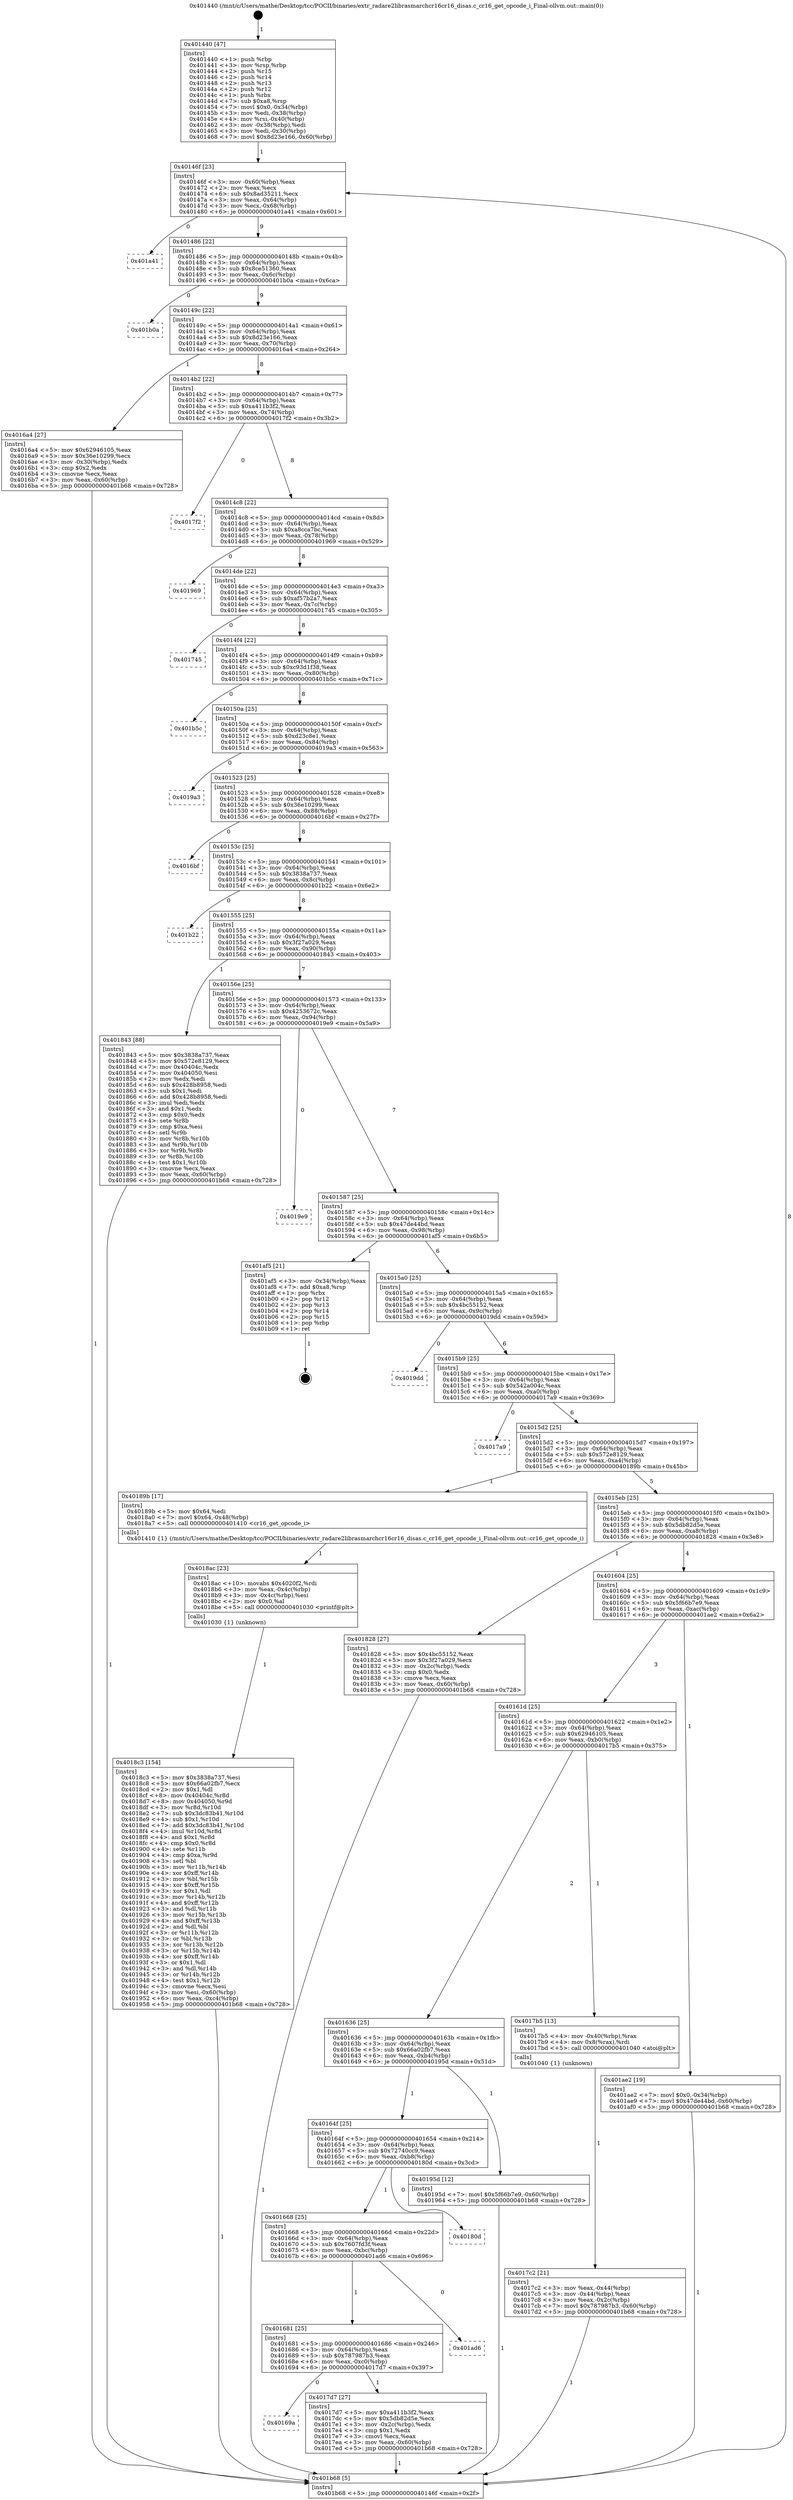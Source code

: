 digraph "0x401440" {
  label = "0x401440 (/mnt/c/Users/mathe/Desktop/tcc/POCII/binaries/extr_radare2librasmarchcr16cr16_disas.c_cr16_get_opcode_i_Final-ollvm.out::main(0))"
  labelloc = "t"
  node[shape=record]

  Entry [label="",width=0.3,height=0.3,shape=circle,fillcolor=black,style=filled]
  "0x40146f" [label="{
     0x40146f [23]\l
     | [instrs]\l
     &nbsp;&nbsp;0x40146f \<+3\>: mov -0x60(%rbp),%eax\l
     &nbsp;&nbsp;0x401472 \<+2\>: mov %eax,%ecx\l
     &nbsp;&nbsp;0x401474 \<+6\>: sub $0x8ad35211,%ecx\l
     &nbsp;&nbsp;0x40147a \<+3\>: mov %eax,-0x64(%rbp)\l
     &nbsp;&nbsp;0x40147d \<+3\>: mov %ecx,-0x68(%rbp)\l
     &nbsp;&nbsp;0x401480 \<+6\>: je 0000000000401a41 \<main+0x601\>\l
  }"]
  "0x401a41" [label="{
     0x401a41\l
  }", style=dashed]
  "0x401486" [label="{
     0x401486 [22]\l
     | [instrs]\l
     &nbsp;&nbsp;0x401486 \<+5\>: jmp 000000000040148b \<main+0x4b\>\l
     &nbsp;&nbsp;0x40148b \<+3\>: mov -0x64(%rbp),%eax\l
     &nbsp;&nbsp;0x40148e \<+5\>: sub $0x8ce51360,%eax\l
     &nbsp;&nbsp;0x401493 \<+3\>: mov %eax,-0x6c(%rbp)\l
     &nbsp;&nbsp;0x401496 \<+6\>: je 0000000000401b0a \<main+0x6ca\>\l
  }"]
  Exit [label="",width=0.3,height=0.3,shape=circle,fillcolor=black,style=filled,peripheries=2]
  "0x401b0a" [label="{
     0x401b0a\l
  }", style=dashed]
  "0x40149c" [label="{
     0x40149c [22]\l
     | [instrs]\l
     &nbsp;&nbsp;0x40149c \<+5\>: jmp 00000000004014a1 \<main+0x61\>\l
     &nbsp;&nbsp;0x4014a1 \<+3\>: mov -0x64(%rbp),%eax\l
     &nbsp;&nbsp;0x4014a4 \<+5\>: sub $0x8d23e166,%eax\l
     &nbsp;&nbsp;0x4014a9 \<+3\>: mov %eax,-0x70(%rbp)\l
     &nbsp;&nbsp;0x4014ac \<+6\>: je 00000000004016a4 \<main+0x264\>\l
  }"]
  "0x4018c3" [label="{
     0x4018c3 [154]\l
     | [instrs]\l
     &nbsp;&nbsp;0x4018c3 \<+5\>: mov $0x3838a737,%esi\l
     &nbsp;&nbsp;0x4018c8 \<+5\>: mov $0x66a02fb7,%ecx\l
     &nbsp;&nbsp;0x4018cd \<+2\>: mov $0x1,%dl\l
     &nbsp;&nbsp;0x4018cf \<+8\>: mov 0x40404c,%r8d\l
     &nbsp;&nbsp;0x4018d7 \<+8\>: mov 0x404050,%r9d\l
     &nbsp;&nbsp;0x4018df \<+3\>: mov %r8d,%r10d\l
     &nbsp;&nbsp;0x4018e2 \<+7\>: sub $0x3dc83b41,%r10d\l
     &nbsp;&nbsp;0x4018e9 \<+4\>: sub $0x1,%r10d\l
     &nbsp;&nbsp;0x4018ed \<+7\>: add $0x3dc83b41,%r10d\l
     &nbsp;&nbsp;0x4018f4 \<+4\>: imul %r10d,%r8d\l
     &nbsp;&nbsp;0x4018f8 \<+4\>: and $0x1,%r8d\l
     &nbsp;&nbsp;0x4018fc \<+4\>: cmp $0x0,%r8d\l
     &nbsp;&nbsp;0x401900 \<+4\>: sete %r11b\l
     &nbsp;&nbsp;0x401904 \<+4\>: cmp $0xa,%r9d\l
     &nbsp;&nbsp;0x401908 \<+3\>: setl %bl\l
     &nbsp;&nbsp;0x40190b \<+3\>: mov %r11b,%r14b\l
     &nbsp;&nbsp;0x40190e \<+4\>: xor $0xff,%r14b\l
     &nbsp;&nbsp;0x401912 \<+3\>: mov %bl,%r15b\l
     &nbsp;&nbsp;0x401915 \<+4\>: xor $0xff,%r15b\l
     &nbsp;&nbsp;0x401919 \<+3\>: xor $0x1,%dl\l
     &nbsp;&nbsp;0x40191c \<+3\>: mov %r14b,%r12b\l
     &nbsp;&nbsp;0x40191f \<+4\>: and $0xff,%r12b\l
     &nbsp;&nbsp;0x401923 \<+3\>: and %dl,%r11b\l
     &nbsp;&nbsp;0x401926 \<+3\>: mov %r15b,%r13b\l
     &nbsp;&nbsp;0x401929 \<+4\>: and $0xff,%r13b\l
     &nbsp;&nbsp;0x40192d \<+2\>: and %dl,%bl\l
     &nbsp;&nbsp;0x40192f \<+3\>: or %r11b,%r12b\l
     &nbsp;&nbsp;0x401932 \<+3\>: or %bl,%r13b\l
     &nbsp;&nbsp;0x401935 \<+3\>: xor %r13b,%r12b\l
     &nbsp;&nbsp;0x401938 \<+3\>: or %r15b,%r14b\l
     &nbsp;&nbsp;0x40193b \<+4\>: xor $0xff,%r14b\l
     &nbsp;&nbsp;0x40193f \<+3\>: or $0x1,%dl\l
     &nbsp;&nbsp;0x401942 \<+3\>: and %dl,%r14b\l
     &nbsp;&nbsp;0x401945 \<+3\>: or %r14b,%r12b\l
     &nbsp;&nbsp;0x401948 \<+4\>: test $0x1,%r12b\l
     &nbsp;&nbsp;0x40194c \<+3\>: cmovne %ecx,%esi\l
     &nbsp;&nbsp;0x40194f \<+3\>: mov %esi,-0x60(%rbp)\l
     &nbsp;&nbsp;0x401952 \<+6\>: mov %eax,-0xc4(%rbp)\l
     &nbsp;&nbsp;0x401958 \<+5\>: jmp 0000000000401b68 \<main+0x728\>\l
  }"]
  "0x4016a4" [label="{
     0x4016a4 [27]\l
     | [instrs]\l
     &nbsp;&nbsp;0x4016a4 \<+5\>: mov $0x62946105,%eax\l
     &nbsp;&nbsp;0x4016a9 \<+5\>: mov $0x36e10299,%ecx\l
     &nbsp;&nbsp;0x4016ae \<+3\>: mov -0x30(%rbp),%edx\l
     &nbsp;&nbsp;0x4016b1 \<+3\>: cmp $0x2,%edx\l
     &nbsp;&nbsp;0x4016b4 \<+3\>: cmovne %ecx,%eax\l
     &nbsp;&nbsp;0x4016b7 \<+3\>: mov %eax,-0x60(%rbp)\l
     &nbsp;&nbsp;0x4016ba \<+5\>: jmp 0000000000401b68 \<main+0x728\>\l
  }"]
  "0x4014b2" [label="{
     0x4014b2 [22]\l
     | [instrs]\l
     &nbsp;&nbsp;0x4014b2 \<+5\>: jmp 00000000004014b7 \<main+0x77\>\l
     &nbsp;&nbsp;0x4014b7 \<+3\>: mov -0x64(%rbp),%eax\l
     &nbsp;&nbsp;0x4014ba \<+5\>: sub $0xa411b3f2,%eax\l
     &nbsp;&nbsp;0x4014bf \<+3\>: mov %eax,-0x74(%rbp)\l
     &nbsp;&nbsp;0x4014c2 \<+6\>: je 00000000004017f2 \<main+0x3b2\>\l
  }"]
  "0x401b68" [label="{
     0x401b68 [5]\l
     | [instrs]\l
     &nbsp;&nbsp;0x401b68 \<+5\>: jmp 000000000040146f \<main+0x2f\>\l
  }"]
  "0x401440" [label="{
     0x401440 [47]\l
     | [instrs]\l
     &nbsp;&nbsp;0x401440 \<+1\>: push %rbp\l
     &nbsp;&nbsp;0x401441 \<+3\>: mov %rsp,%rbp\l
     &nbsp;&nbsp;0x401444 \<+2\>: push %r15\l
     &nbsp;&nbsp;0x401446 \<+2\>: push %r14\l
     &nbsp;&nbsp;0x401448 \<+2\>: push %r13\l
     &nbsp;&nbsp;0x40144a \<+2\>: push %r12\l
     &nbsp;&nbsp;0x40144c \<+1\>: push %rbx\l
     &nbsp;&nbsp;0x40144d \<+7\>: sub $0xa8,%rsp\l
     &nbsp;&nbsp;0x401454 \<+7\>: movl $0x0,-0x34(%rbp)\l
     &nbsp;&nbsp;0x40145b \<+3\>: mov %edi,-0x38(%rbp)\l
     &nbsp;&nbsp;0x40145e \<+4\>: mov %rsi,-0x40(%rbp)\l
     &nbsp;&nbsp;0x401462 \<+3\>: mov -0x38(%rbp),%edi\l
     &nbsp;&nbsp;0x401465 \<+3\>: mov %edi,-0x30(%rbp)\l
     &nbsp;&nbsp;0x401468 \<+7\>: movl $0x8d23e166,-0x60(%rbp)\l
  }"]
  "0x4018ac" [label="{
     0x4018ac [23]\l
     | [instrs]\l
     &nbsp;&nbsp;0x4018ac \<+10\>: movabs $0x4020f2,%rdi\l
     &nbsp;&nbsp;0x4018b6 \<+3\>: mov %eax,-0x4c(%rbp)\l
     &nbsp;&nbsp;0x4018b9 \<+3\>: mov -0x4c(%rbp),%esi\l
     &nbsp;&nbsp;0x4018bc \<+2\>: mov $0x0,%al\l
     &nbsp;&nbsp;0x4018be \<+5\>: call 0000000000401030 \<printf@plt\>\l
     | [calls]\l
     &nbsp;&nbsp;0x401030 \{1\} (unknown)\l
  }"]
  "0x4017f2" [label="{
     0x4017f2\l
  }", style=dashed]
  "0x4014c8" [label="{
     0x4014c8 [22]\l
     | [instrs]\l
     &nbsp;&nbsp;0x4014c8 \<+5\>: jmp 00000000004014cd \<main+0x8d\>\l
     &nbsp;&nbsp;0x4014cd \<+3\>: mov -0x64(%rbp),%eax\l
     &nbsp;&nbsp;0x4014d0 \<+5\>: sub $0xa8cca7bc,%eax\l
     &nbsp;&nbsp;0x4014d5 \<+3\>: mov %eax,-0x78(%rbp)\l
     &nbsp;&nbsp;0x4014d8 \<+6\>: je 0000000000401969 \<main+0x529\>\l
  }"]
  "0x40169a" [label="{
     0x40169a\l
  }", style=dashed]
  "0x401969" [label="{
     0x401969\l
  }", style=dashed]
  "0x4014de" [label="{
     0x4014de [22]\l
     | [instrs]\l
     &nbsp;&nbsp;0x4014de \<+5\>: jmp 00000000004014e3 \<main+0xa3\>\l
     &nbsp;&nbsp;0x4014e3 \<+3\>: mov -0x64(%rbp),%eax\l
     &nbsp;&nbsp;0x4014e6 \<+5\>: sub $0xaf57b2a7,%eax\l
     &nbsp;&nbsp;0x4014eb \<+3\>: mov %eax,-0x7c(%rbp)\l
     &nbsp;&nbsp;0x4014ee \<+6\>: je 0000000000401745 \<main+0x305\>\l
  }"]
  "0x4017d7" [label="{
     0x4017d7 [27]\l
     | [instrs]\l
     &nbsp;&nbsp;0x4017d7 \<+5\>: mov $0xa411b3f2,%eax\l
     &nbsp;&nbsp;0x4017dc \<+5\>: mov $0x5db82d5e,%ecx\l
     &nbsp;&nbsp;0x4017e1 \<+3\>: mov -0x2c(%rbp),%edx\l
     &nbsp;&nbsp;0x4017e4 \<+3\>: cmp $0x1,%edx\l
     &nbsp;&nbsp;0x4017e7 \<+3\>: cmovl %ecx,%eax\l
     &nbsp;&nbsp;0x4017ea \<+3\>: mov %eax,-0x60(%rbp)\l
     &nbsp;&nbsp;0x4017ed \<+5\>: jmp 0000000000401b68 \<main+0x728\>\l
  }"]
  "0x401745" [label="{
     0x401745\l
  }", style=dashed]
  "0x4014f4" [label="{
     0x4014f4 [22]\l
     | [instrs]\l
     &nbsp;&nbsp;0x4014f4 \<+5\>: jmp 00000000004014f9 \<main+0xb9\>\l
     &nbsp;&nbsp;0x4014f9 \<+3\>: mov -0x64(%rbp),%eax\l
     &nbsp;&nbsp;0x4014fc \<+5\>: sub $0xc93d1f38,%eax\l
     &nbsp;&nbsp;0x401501 \<+3\>: mov %eax,-0x80(%rbp)\l
     &nbsp;&nbsp;0x401504 \<+6\>: je 0000000000401b5c \<main+0x71c\>\l
  }"]
  "0x401681" [label="{
     0x401681 [25]\l
     | [instrs]\l
     &nbsp;&nbsp;0x401681 \<+5\>: jmp 0000000000401686 \<main+0x246\>\l
     &nbsp;&nbsp;0x401686 \<+3\>: mov -0x64(%rbp),%eax\l
     &nbsp;&nbsp;0x401689 \<+5\>: sub $0x787987b3,%eax\l
     &nbsp;&nbsp;0x40168e \<+6\>: mov %eax,-0xc0(%rbp)\l
     &nbsp;&nbsp;0x401694 \<+6\>: je 00000000004017d7 \<main+0x397\>\l
  }"]
  "0x401b5c" [label="{
     0x401b5c\l
  }", style=dashed]
  "0x40150a" [label="{
     0x40150a [25]\l
     | [instrs]\l
     &nbsp;&nbsp;0x40150a \<+5\>: jmp 000000000040150f \<main+0xcf\>\l
     &nbsp;&nbsp;0x40150f \<+3\>: mov -0x64(%rbp),%eax\l
     &nbsp;&nbsp;0x401512 \<+5\>: sub $0xd23c8e1,%eax\l
     &nbsp;&nbsp;0x401517 \<+6\>: mov %eax,-0x84(%rbp)\l
     &nbsp;&nbsp;0x40151d \<+6\>: je 00000000004019a3 \<main+0x563\>\l
  }"]
  "0x401ad6" [label="{
     0x401ad6\l
  }", style=dashed]
  "0x4019a3" [label="{
     0x4019a3\l
  }", style=dashed]
  "0x401523" [label="{
     0x401523 [25]\l
     | [instrs]\l
     &nbsp;&nbsp;0x401523 \<+5\>: jmp 0000000000401528 \<main+0xe8\>\l
     &nbsp;&nbsp;0x401528 \<+3\>: mov -0x64(%rbp),%eax\l
     &nbsp;&nbsp;0x40152b \<+5\>: sub $0x36e10299,%eax\l
     &nbsp;&nbsp;0x401530 \<+6\>: mov %eax,-0x88(%rbp)\l
     &nbsp;&nbsp;0x401536 \<+6\>: je 00000000004016bf \<main+0x27f\>\l
  }"]
  "0x401668" [label="{
     0x401668 [25]\l
     | [instrs]\l
     &nbsp;&nbsp;0x401668 \<+5\>: jmp 000000000040166d \<main+0x22d\>\l
     &nbsp;&nbsp;0x40166d \<+3\>: mov -0x64(%rbp),%eax\l
     &nbsp;&nbsp;0x401670 \<+5\>: sub $0x7607fd3f,%eax\l
     &nbsp;&nbsp;0x401675 \<+6\>: mov %eax,-0xbc(%rbp)\l
     &nbsp;&nbsp;0x40167b \<+6\>: je 0000000000401ad6 \<main+0x696\>\l
  }"]
  "0x4016bf" [label="{
     0x4016bf\l
  }", style=dashed]
  "0x40153c" [label="{
     0x40153c [25]\l
     | [instrs]\l
     &nbsp;&nbsp;0x40153c \<+5\>: jmp 0000000000401541 \<main+0x101\>\l
     &nbsp;&nbsp;0x401541 \<+3\>: mov -0x64(%rbp),%eax\l
     &nbsp;&nbsp;0x401544 \<+5\>: sub $0x3838a737,%eax\l
     &nbsp;&nbsp;0x401549 \<+6\>: mov %eax,-0x8c(%rbp)\l
     &nbsp;&nbsp;0x40154f \<+6\>: je 0000000000401b22 \<main+0x6e2\>\l
  }"]
  "0x40180d" [label="{
     0x40180d\l
  }", style=dashed]
  "0x401b22" [label="{
     0x401b22\l
  }", style=dashed]
  "0x401555" [label="{
     0x401555 [25]\l
     | [instrs]\l
     &nbsp;&nbsp;0x401555 \<+5\>: jmp 000000000040155a \<main+0x11a\>\l
     &nbsp;&nbsp;0x40155a \<+3\>: mov -0x64(%rbp),%eax\l
     &nbsp;&nbsp;0x40155d \<+5\>: sub $0x3f27a029,%eax\l
     &nbsp;&nbsp;0x401562 \<+6\>: mov %eax,-0x90(%rbp)\l
     &nbsp;&nbsp;0x401568 \<+6\>: je 0000000000401843 \<main+0x403\>\l
  }"]
  "0x40164f" [label="{
     0x40164f [25]\l
     | [instrs]\l
     &nbsp;&nbsp;0x40164f \<+5\>: jmp 0000000000401654 \<main+0x214\>\l
     &nbsp;&nbsp;0x401654 \<+3\>: mov -0x64(%rbp),%eax\l
     &nbsp;&nbsp;0x401657 \<+5\>: sub $0x72740cc9,%eax\l
     &nbsp;&nbsp;0x40165c \<+6\>: mov %eax,-0xb8(%rbp)\l
     &nbsp;&nbsp;0x401662 \<+6\>: je 000000000040180d \<main+0x3cd\>\l
  }"]
  "0x401843" [label="{
     0x401843 [88]\l
     | [instrs]\l
     &nbsp;&nbsp;0x401843 \<+5\>: mov $0x3838a737,%eax\l
     &nbsp;&nbsp;0x401848 \<+5\>: mov $0x572e8129,%ecx\l
     &nbsp;&nbsp;0x40184d \<+7\>: mov 0x40404c,%edx\l
     &nbsp;&nbsp;0x401854 \<+7\>: mov 0x404050,%esi\l
     &nbsp;&nbsp;0x40185b \<+2\>: mov %edx,%edi\l
     &nbsp;&nbsp;0x40185d \<+6\>: sub $0x428b8958,%edi\l
     &nbsp;&nbsp;0x401863 \<+3\>: sub $0x1,%edi\l
     &nbsp;&nbsp;0x401866 \<+6\>: add $0x428b8958,%edi\l
     &nbsp;&nbsp;0x40186c \<+3\>: imul %edi,%edx\l
     &nbsp;&nbsp;0x40186f \<+3\>: and $0x1,%edx\l
     &nbsp;&nbsp;0x401872 \<+3\>: cmp $0x0,%edx\l
     &nbsp;&nbsp;0x401875 \<+4\>: sete %r8b\l
     &nbsp;&nbsp;0x401879 \<+3\>: cmp $0xa,%esi\l
     &nbsp;&nbsp;0x40187c \<+4\>: setl %r9b\l
     &nbsp;&nbsp;0x401880 \<+3\>: mov %r8b,%r10b\l
     &nbsp;&nbsp;0x401883 \<+3\>: and %r9b,%r10b\l
     &nbsp;&nbsp;0x401886 \<+3\>: xor %r9b,%r8b\l
     &nbsp;&nbsp;0x401889 \<+3\>: or %r8b,%r10b\l
     &nbsp;&nbsp;0x40188c \<+4\>: test $0x1,%r10b\l
     &nbsp;&nbsp;0x401890 \<+3\>: cmovne %ecx,%eax\l
     &nbsp;&nbsp;0x401893 \<+3\>: mov %eax,-0x60(%rbp)\l
     &nbsp;&nbsp;0x401896 \<+5\>: jmp 0000000000401b68 \<main+0x728\>\l
  }"]
  "0x40156e" [label="{
     0x40156e [25]\l
     | [instrs]\l
     &nbsp;&nbsp;0x40156e \<+5\>: jmp 0000000000401573 \<main+0x133\>\l
     &nbsp;&nbsp;0x401573 \<+3\>: mov -0x64(%rbp),%eax\l
     &nbsp;&nbsp;0x401576 \<+5\>: sub $0x4253672c,%eax\l
     &nbsp;&nbsp;0x40157b \<+6\>: mov %eax,-0x94(%rbp)\l
     &nbsp;&nbsp;0x401581 \<+6\>: je 00000000004019e9 \<main+0x5a9\>\l
  }"]
  "0x40195d" [label="{
     0x40195d [12]\l
     | [instrs]\l
     &nbsp;&nbsp;0x40195d \<+7\>: movl $0x5f66b7e9,-0x60(%rbp)\l
     &nbsp;&nbsp;0x401964 \<+5\>: jmp 0000000000401b68 \<main+0x728\>\l
  }"]
  "0x4019e9" [label="{
     0x4019e9\l
  }", style=dashed]
  "0x401587" [label="{
     0x401587 [25]\l
     | [instrs]\l
     &nbsp;&nbsp;0x401587 \<+5\>: jmp 000000000040158c \<main+0x14c\>\l
     &nbsp;&nbsp;0x40158c \<+3\>: mov -0x64(%rbp),%eax\l
     &nbsp;&nbsp;0x40158f \<+5\>: sub $0x47de44bd,%eax\l
     &nbsp;&nbsp;0x401594 \<+6\>: mov %eax,-0x98(%rbp)\l
     &nbsp;&nbsp;0x40159a \<+6\>: je 0000000000401af5 \<main+0x6b5\>\l
  }"]
  "0x4017c2" [label="{
     0x4017c2 [21]\l
     | [instrs]\l
     &nbsp;&nbsp;0x4017c2 \<+3\>: mov %eax,-0x44(%rbp)\l
     &nbsp;&nbsp;0x4017c5 \<+3\>: mov -0x44(%rbp),%eax\l
     &nbsp;&nbsp;0x4017c8 \<+3\>: mov %eax,-0x2c(%rbp)\l
     &nbsp;&nbsp;0x4017cb \<+7\>: movl $0x787987b3,-0x60(%rbp)\l
     &nbsp;&nbsp;0x4017d2 \<+5\>: jmp 0000000000401b68 \<main+0x728\>\l
  }"]
  "0x401af5" [label="{
     0x401af5 [21]\l
     | [instrs]\l
     &nbsp;&nbsp;0x401af5 \<+3\>: mov -0x34(%rbp),%eax\l
     &nbsp;&nbsp;0x401af8 \<+7\>: add $0xa8,%rsp\l
     &nbsp;&nbsp;0x401aff \<+1\>: pop %rbx\l
     &nbsp;&nbsp;0x401b00 \<+2\>: pop %r12\l
     &nbsp;&nbsp;0x401b02 \<+2\>: pop %r13\l
     &nbsp;&nbsp;0x401b04 \<+2\>: pop %r14\l
     &nbsp;&nbsp;0x401b06 \<+2\>: pop %r15\l
     &nbsp;&nbsp;0x401b08 \<+1\>: pop %rbp\l
     &nbsp;&nbsp;0x401b09 \<+1\>: ret\l
  }"]
  "0x4015a0" [label="{
     0x4015a0 [25]\l
     | [instrs]\l
     &nbsp;&nbsp;0x4015a0 \<+5\>: jmp 00000000004015a5 \<main+0x165\>\l
     &nbsp;&nbsp;0x4015a5 \<+3\>: mov -0x64(%rbp),%eax\l
     &nbsp;&nbsp;0x4015a8 \<+5\>: sub $0x4bc55152,%eax\l
     &nbsp;&nbsp;0x4015ad \<+6\>: mov %eax,-0x9c(%rbp)\l
     &nbsp;&nbsp;0x4015b3 \<+6\>: je 00000000004019dd \<main+0x59d\>\l
  }"]
  "0x401636" [label="{
     0x401636 [25]\l
     | [instrs]\l
     &nbsp;&nbsp;0x401636 \<+5\>: jmp 000000000040163b \<main+0x1fb\>\l
     &nbsp;&nbsp;0x40163b \<+3\>: mov -0x64(%rbp),%eax\l
     &nbsp;&nbsp;0x40163e \<+5\>: sub $0x66a02fb7,%eax\l
     &nbsp;&nbsp;0x401643 \<+6\>: mov %eax,-0xb4(%rbp)\l
     &nbsp;&nbsp;0x401649 \<+6\>: je 000000000040195d \<main+0x51d\>\l
  }"]
  "0x4019dd" [label="{
     0x4019dd\l
  }", style=dashed]
  "0x4015b9" [label="{
     0x4015b9 [25]\l
     | [instrs]\l
     &nbsp;&nbsp;0x4015b9 \<+5\>: jmp 00000000004015be \<main+0x17e\>\l
     &nbsp;&nbsp;0x4015be \<+3\>: mov -0x64(%rbp),%eax\l
     &nbsp;&nbsp;0x4015c1 \<+5\>: sub $0x542a004c,%eax\l
     &nbsp;&nbsp;0x4015c6 \<+6\>: mov %eax,-0xa0(%rbp)\l
     &nbsp;&nbsp;0x4015cc \<+6\>: je 00000000004017a9 \<main+0x369\>\l
  }"]
  "0x4017b5" [label="{
     0x4017b5 [13]\l
     | [instrs]\l
     &nbsp;&nbsp;0x4017b5 \<+4\>: mov -0x40(%rbp),%rax\l
     &nbsp;&nbsp;0x4017b9 \<+4\>: mov 0x8(%rax),%rdi\l
     &nbsp;&nbsp;0x4017bd \<+5\>: call 0000000000401040 \<atoi@plt\>\l
     | [calls]\l
     &nbsp;&nbsp;0x401040 \{1\} (unknown)\l
  }"]
  "0x4017a9" [label="{
     0x4017a9\l
  }", style=dashed]
  "0x4015d2" [label="{
     0x4015d2 [25]\l
     | [instrs]\l
     &nbsp;&nbsp;0x4015d2 \<+5\>: jmp 00000000004015d7 \<main+0x197\>\l
     &nbsp;&nbsp;0x4015d7 \<+3\>: mov -0x64(%rbp),%eax\l
     &nbsp;&nbsp;0x4015da \<+5\>: sub $0x572e8129,%eax\l
     &nbsp;&nbsp;0x4015df \<+6\>: mov %eax,-0xa4(%rbp)\l
     &nbsp;&nbsp;0x4015e5 \<+6\>: je 000000000040189b \<main+0x45b\>\l
  }"]
  "0x40161d" [label="{
     0x40161d [25]\l
     | [instrs]\l
     &nbsp;&nbsp;0x40161d \<+5\>: jmp 0000000000401622 \<main+0x1e2\>\l
     &nbsp;&nbsp;0x401622 \<+3\>: mov -0x64(%rbp),%eax\l
     &nbsp;&nbsp;0x401625 \<+5\>: sub $0x62946105,%eax\l
     &nbsp;&nbsp;0x40162a \<+6\>: mov %eax,-0xb0(%rbp)\l
     &nbsp;&nbsp;0x401630 \<+6\>: je 00000000004017b5 \<main+0x375\>\l
  }"]
  "0x40189b" [label="{
     0x40189b [17]\l
     | [instrs]\l
     &nbsp;&nbsp;0x40189b \<+5\>: mov $0x64,%edi\l
     &nbsp;&nbsp;0x4018a0 \<+7\>: movl $0x64,-0x48(%rbp)\l
     &nbsp;&nbsp;0x4018a7 \<+5\>: call 0000000000401410 \<cr16_get_opcode_i\>\l
     | [calls]\l
     &nbsp;&nbsp;0x401410 \{1\} (/mnt/c/Users/mathe/Desktop/tcc/POCII/binaries/extr_radare2librasmarchcr16cr16_disas.c_cr16_get_opcode_i_Final-ollvm.out::cr16_get_opcode_i)\l
  }"]
  "0x4015eb" [label="{
     0x4015eb [25]\l
     | [instrs]\l
     &nbsp;&nbsp;0x4015eb \<+5\>: jmp 00000000004015f0 \<main+0x1b0\>\l
     &nbsp;&nbsp;0x4015f0 \<+3\>: mov -0x64(%rbp),%eax\l
     &nbsp;&nbsp;0x4015f3 \<+5\>: sub $0x5db82d5e,%eax\l
     &nbsp;&nbsp;0x4015f8 \<+6\>: mov %eax,-0xa8(%rbp)\l
     &nbsp;&nbsp;0x4015fe \<+6\>: je 0000000000401828 \<main+0x3e8\>\l
  }"]
  "0x401ae2" [label="{
     0x401ae2 [19]\l
     | [instrs]\l
     &nbsp;&nbsp;0x401ae2 \<+7\>: movl $0x0,-0x34(%rbp)\l
     &nbsp;&nbsp;0x401ae9 \<+7\>: movl $0x47de44bd,-0x60(%rbp)\l
     &nbsp;&nbsp;0x401af0 \<+5\>: jmp 0000000000401b68 \<main+0x728\>\l
  }"]
  "0x401828" [label="{
     0x401828 [27]\l
     | [instrs]\l
     &nbsp;&nbsp;0x401828 \<+5\>: mov $0x4bc55152,%eax\l
     &nbsp;&nbsp;0x40182d \<+5\>: mov $0x3f27a029,%ecx\l
     &nbsp;&nbsp;0x401832 \<+3\>: mov -0x2c(%rbp),%edx\l
     &nbsp;&nbsp;0x401835 \<+3\>: cmp $0x0,%edx\l
     &nbsp;&nbsp;0x401838 \<+3\>: cmove %ecx,%eax\l
     &nbsp;&nbsp;0x40183b \<+3\>: mov %eax,-0x60(%rbp)\l
     &nbsp;&nbsp;0x40183e \<+5\>: jmp 0000000000401b68 \<main+0x728\>\l
  }"]
  "0x401604" [label="{
     0x401604 [25]\l
     | [instrs]\l
     &nbsp;&nbsp;0x401604 \<+5\>: jmp 0000000000401609 \<main+0x1c9\>\l
     &nbsp;&nbsp;0x401609 \<+3\>: mov -0x64(%rbp),%eax\l
     &nbsp;&nbsp;0x40160c \<+5\>: sub $0x5f66b7e9,%eax\l
     &nbsp;&nbsp;0x401611 \<+6\>: mov %eax,-0xac(%rbp)\l
     &nbsp;&nbsp;0x401617 \<+6\>: je 0000000000401ae2 \<main+0x6a2\>\l
  }"]
  Entry -> "0x401440" [label=" 1"]
  "0x40146f" -> "0x401a41" [label=" 0"]
  "0x40146f" -> "0x401486" [label=" 9"]
  "0x401af5" -> Exit [label=" 1"]
  "0x401486" -> "0x401b0a" [label=" 0"]
  "0x401486" -> "0x40149c" [label=" 9"]
  "0x401ae2" -> "0x401b68" [label=" 1"]
  "0x40149c" -> "0x4016a4" [label=" 1"]
  "0x40149c" -> "0x4014b2" [label=" 8"]
  "0x4016a4" -> "0x401b68" [label=" 1"]
  "0x401440" -> "0x40146f" [label=" 1"]
  "0x401b68" -> "0x40146f" [label=" 8"]
  "0x40195d" -> "0x401b68" [label=" 1"]
  "0x4014b2" -> "0x4017f2" [label=" 0"]
  "0x4014b2" -> "0x4014c8" [label=" 8"]
  "0x4018c3" -> "0x401b68" [label=" 1"]
  "0x4014c8" -> "0x401969" [label=" 0"]
  "0x4014c8" -> "0x4014de" [label=" 8"]
  "0x4018ac" -> "0x4018c3" [label=" 1"]
  "0x4014de" -> "0x401745" [label=" 0"]
  "0x4014de" -> "0x4014f4" [label=" 8"]
  "0x40189b" -> "0x4018ac" [label=" 1"]
  "0x4014f4" -> "0x401b5c" [label=" 0"]
  "0x4014f4" -> "0x40150a" [label=" 8"]
  "0x401828" -> "0x401b68" [label=" 1"]
  "0x40150a" -> "0x4019a3" [label=" 0"]
  "0x40150a" -> "0x401523" [label=" 8"]
  "0x4017d7" -> "0x401b68" [label=" 1"]
  "0x401523" -> "0x4016bf" [label=" 0"]
  "0x401523" -> "0x40153c" [label=" 8"]
  "0x401681" -> "0x4017d7" [label=" 1"]
  "0x40153c" -> "0x401b22" [label=" 0"]
  "0x40153c" -> "0x401555" [label=" 8"]
  "0x401843" -> "0x401b68" [label=" 1"]
  "0x401555" -> "0x401843" [label=" 1"]
  "0x401555" -> "0x40156e" [label=" 7"]
  "0x401668" -> "0x401ad6" [label=" 0"]
  "0x40156e" -> "0x4019e9" [label=" 0"]
  "0x40156e" -> "0x401587" [label=" 7"]
  "0x401681" -> "0x40169a" [label=" 0"]
  "0x401587" -> "0x401af5" [label=" 1"]
  "0x401587" -> "0x4015a0" [label=" 6"]
  "0x40164f" -> "0x40180d" [label=" 0"]
  "0x4015a0" -> "0x4019dd" [label=" 0"]
  "0x4015a0" -> "0x4015b9" [label=" 6"]
  "0x401668" -> "0x401681" [label=" 1"]
  "0x4015b9" -> "0x4017a9" [label=" 0"]
  "0x4015b9" -> "0x4015d2" [label=" 6"]
  "0x401636" -> "0x40164f" [label=" 1"]
  "0x4015d2" -> "0x40189b" [label=" 1"]
  "0x4015d2" -> "0x4015eb" [label=" 5"]
  "0x40164f" -> "0x401668" [label=" 1"]
  "0x4015eb" -> "0x401828" [label=" 1"]
  "0x4015eb" -> "0x401604" [label=" 4"]
  "0x4017c2" -> "0x401b68" [label=" 1"]
  "0x401604" -> "0x401ae2" [label=" 1"]
  "0x401604" -> "0x40161d" [label=" 3"]
  "0x401636" -> "0x40195d" [label=" 1"]
  "0x40161d" -> "0x4017b5" [label=" 1"]
  "0x40161d" -> "0x401636" [label=" 2"]
  "0x4017b5" -> "0x4017c2" [label=" 1"]
}
